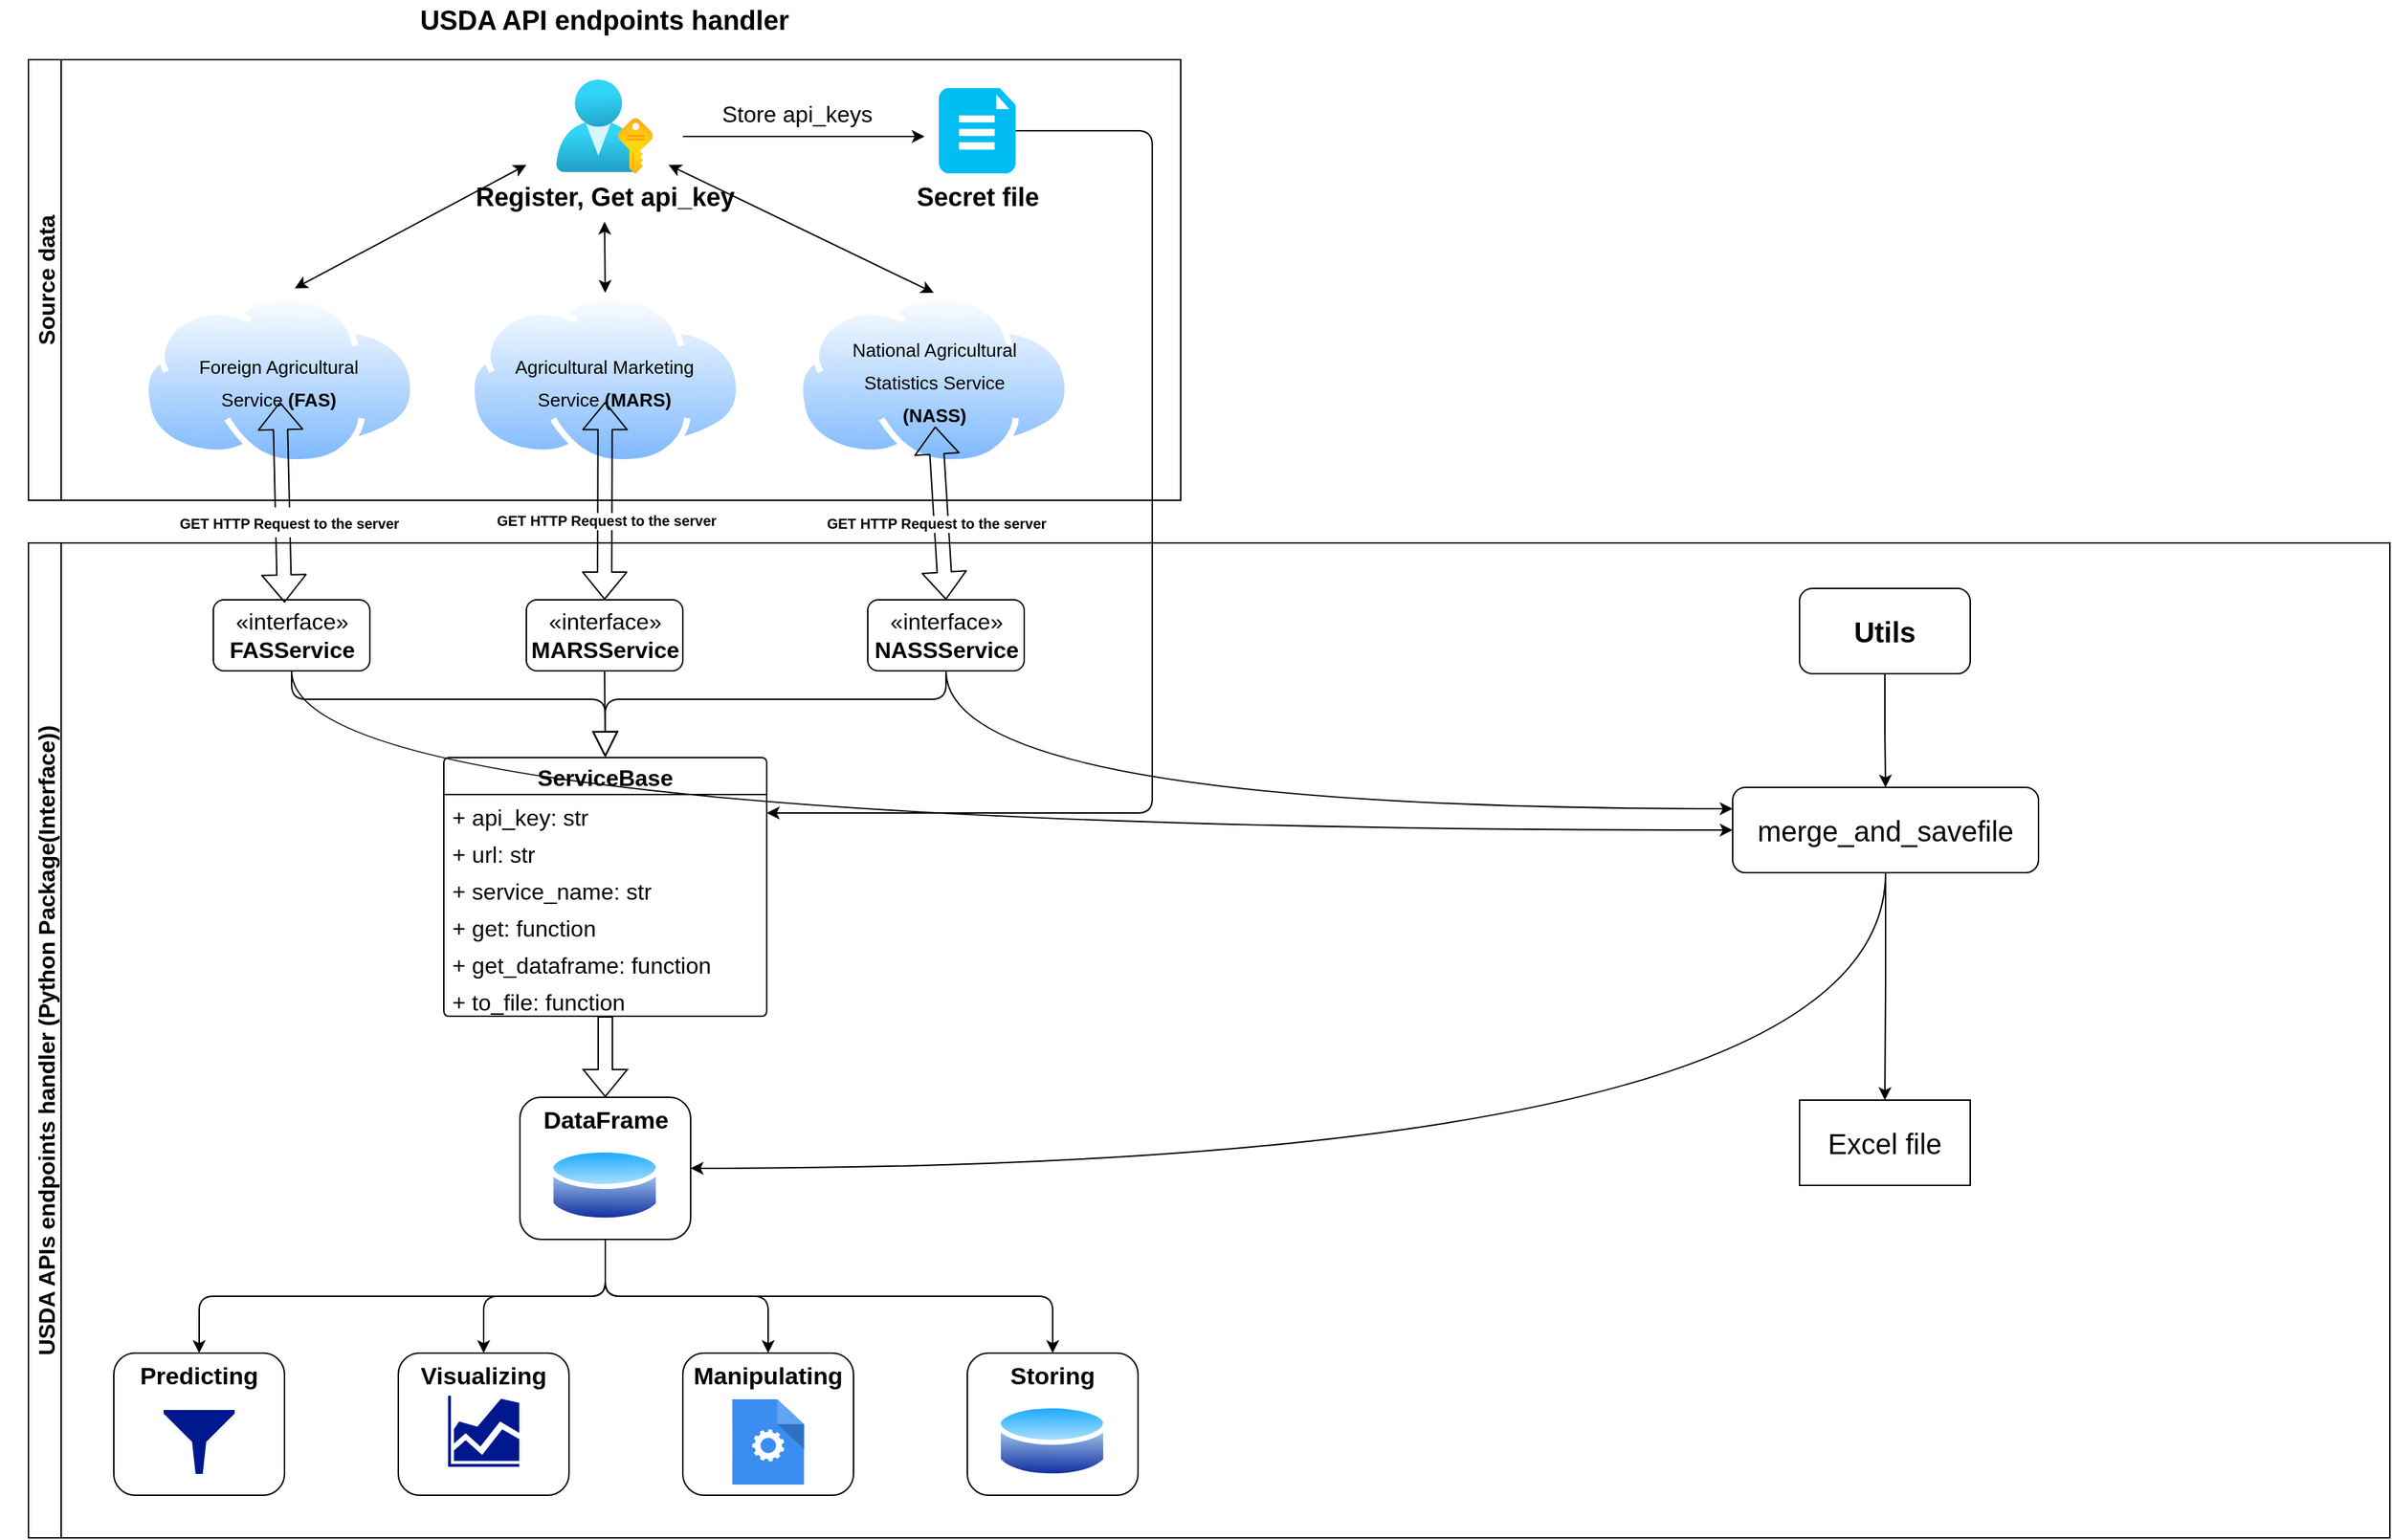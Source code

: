 <mxfile version="19.0.3" type="device"><diagram id="fPo8-snUopoL1ahGiiwA" name="Page-1"><mxGraphModel dx="1422" dy="878" grid="1" gridSize="10" guides="1" tooltips="1" connect="1" arrows="1" fold="1" page="1" pageScale="1" pageWidth="850" pageHeight="1100" math="0" shadow="0"><root><mxCell id="0"/><mxCell id="1" parent="0"/><mxCell id="BtZV9f7CrnQf5TtqseXN-9" value="" style="group;flipH=1;flipV=1;" parent="1" vertex="1" connectable="0"><mxGeometry x="100" y="240" width="730" height="180" as="geometry"/></mxCell><mxCell id="BtZV9f7CrnQf5TtqseXN-4" value="" style="aspect=fixed;perimeter=ellipsePerimeter;html=1;align=center;shadow=0;dashed=0;spacingTop=3;image;image=img/lib/active_directory/internet_cloud.svg;" parent="BtZV9f7CrnQf5TtqseXN-9" vertex="1"><mxGeometry y="-26" width="192.86" height="121.5" as="geometry"/></mxCell><mxCell id="BtZV9f7CrnQf5TtqseXN-8" value="&lt;font style=&quot;font-size: 13px;&quot;&gt;Foreign Agricultural Service &lt;b&gt;(FAS)&lt;/b&gt;&lt;/font&gt;" style="text;html=1;strokeColor=none;fillColor=none;align=center;verticalAlign=middle;whiteSpace=wrap;rounded=0;fontSize=19;fontColor=#000003;" parent="BtZV9f7CrnQf5TtqseXN-9" vertex="1"><mxGeometry x="23.21" y="20.75" width="146.43" height="30" as="geometry"/></mxCell><mxCell id="BtZV9f7CrnQf5TtqseXN-26" value="Source data" style="swimlane;horizontal=0;fontSize=16;fontColor=#000003;" parent="BtZV9f7CrnQf5TtqseXN-9" vertex="1"><mxGeometry x="-80" y="-190" width="810" height="310" as="geometry"/></mxCell><mxCell id="BtZV9f7CrnQf5TtqseXN-10" value="" style="group;flipH=1;flipV=1;" parent="1" vertex="1" connectable="0"><mxGeometry x="329" y="214" width="192.86" height="121.5" as="geometry"/></mxCell><mxCell id="BtZV9f7CrnQf5TtqseXN-11" value="" style="aspect=fixed;perimeter=ellipsePerimeter;html=1;align=center;shadow=0;dashed=0;spacingTop=3;image;image=img/lib/active_directory/internet_cloud.svg;" parent="BtZV9f7CrnQf5TtqseXN-10" vertex="1"><mxGeometry width="192.86" height="121.5" as="geometry"/></mxCell><mxCell id="BtZV9f7CrnQf5TtqseXN-12" value="&lt;span style=&quot;font-size: 13px;&quot;&gt;Agricultural Marketing Service &lt;b&gt;(MARS)&lt;/b&gt;&lt;/span&gt;" style="text;html=1;strokeColor=none;fillColor=none;align=center;verticalAlign=middle;whiteSpace=wrap;rounded=0;fontSize=19;fontColor=#000003;" parent="BtZV9f7CrnQf5TtqseXN-10" vertex="1"><mxGeometry x="23.21" y="46.75" width="146.43" height="30" as="geometry"/></mxCell><mxCell id="BtZV9f7CrnQf5TtqseXN-13" value="" style="group;flipH=1;flipV=1;" parent="1" vertex="1" connectable="0"><mxGeometry x="560" y="214" width="192.86" height="121.5" as="geometry"/></mxCell><mxCell id="BtZV9f7CrnQf5TtqseXN-14" value="" style="aspect=fixed;perimeter=ellipsePerimeter;html=1;align=center;shadow=0;dashed=0;spacingTop=3;image;image=img/lib/active_directory/internet_cloud.svg;" parent="BtZV9f7CrnQf5TtqseXN-13" vertex="1"><mxGeometry x="1.137e-13" width="192.86" height="121.5" as="geometry"/></mxCell><mxCell id="BtZV9f7CrnQf5TtqseXN-15" value="&lt;span style=&quot;font-size: 13px;&quot;&gt;National Agricultural Statistics Service &lt;b&gt;(NASS)&lt;/b&gt;&lt;/span&gt;" style="text;html=1;strokeColor=none;fillColor=none;align=center;verticalAlign=middle;whiteSpace=wrap;rounded=0;fontSize=19;fontColor=#000003;" parent="BtZV9f7CrnQf5TtqseXN-13" vertex="1"><mxGeometry x="24.21" y="30.75" width="146.43" height="63.25" as="geometry"/></mxCell><mxCell id="BtZV9f7CrnQf5TtqseXN-1" value="&lt;font style=&quot;font-size: 18px;&quot;&gt;&lt;b&gt;Register, Get api_key&lt;/b&gt;&lt;/font&gt;" style="aspect=fixed;html=1;points=[];align=center;image;fontSize=12;image=img/lib/azure2/azure_stack/User_Subscriptions.svg;" parent="1" vertex="1"><mxGeometry x="391" y="64" width="68" height="66" as="geometry"/></mxCell><mxCell id="BtZV9f7CrnQf5TtqseXN-6" value="&lt;font style=&quot;font-size: 19px;&quot;&gt;&lt;b&gt;USDA API endpoints handler&lt;/b&gt;&lt;/font&gt;" style="text;html=1;strokeColor=none;fillColor=none;align=center;verticalAlign=middle;whiteSpace=wrap;rounded=0;" parent="1" vertex="1"><mxGeometry y="8" width="850" height="30" as="geometry"/></mxCell><mxCell id="BtZV9f7CrnQf5TtqseXN-17" value="" style="endArrow=classic;startArrow=classic;html=1;rounded=0;fontSize=13;fontColor=#000003;exitX=0.556;exitY=-0.026;exitDx=0;exitDy=0;exitPerimeter=0;" parent="1" source="BtZV9f7CrnQf5TtqseXN-4" edge="1"><mxGeometry width="50" height="50" relative="1" as="geometry"><mxPoint x="400" y="124" as="sourcePoint"/><mxPoint x="370" y="124" as="targetPoint"/></mxGeometry></mxCell><mxCell id="BtZV9f7CrnQf5TtqseXN-18" value="" style="endArrow=classic;startArrow=classic;html=1;rounded=0;fontSize=13;fontColor=#000003;exitX=0.5;exitY=0;exitDx=0;exitDy=0;" parent="1" source="BtZV9f7CrnQf5TtqseXN-11" edge="1"><mxGeometry width="50" height="50" relative="1" as="geometry"><mxPoint x="400" y="124" as="sourcePoint"/><mxPoint x="425" y="164" as="targetPoint"/></mxGeometry></mxCell><mxCell id="BtZV9f7CrnQf5TtqseXN-19" value="" style="endArrow=classic;startArrow=classic;html=1;rounded=0;fontSize=13;fontColor=#000003;entryX=0.5;entryY=0;entryDx=0;entryDy=0;" parent="1" target="BtZV9f7CrnQf5TtqseXN-14" edge="1"><mxGeometry width="50" height="50" relative="1" as="geometry"><mxPoint x="470" y="124" as="sourcePoint"/><mxPoint x="450" y="74" as="targetPoint"/></mxGeometry></mxCell><mxCell id="BtZV9f7CrnQf5TtqseXN-32" style="edgeStyle=orthogonalEdgeStyle;rounded=1;orthogonalLoop=1;jettySize=auto;html=1;exitX=1;exitY=0.5;exitDx=0;exitDy=0;exitPerimeter=0;entryX=1;entryY=0.5;entryDx=0;entryDy=0;fontSize=16;fontColor=#000003;jumpStyle=none;sketch=0;" parent="1" source="BtZV9f7CrnQf5TtqseXN-22" target="BtZV9f7CrnQf5TtqseXN-29" edge="1"><mxGeometry relative="1" as="geometry"><Array as="points"><mxPoint x="810" y="100"/><mxPoint x="810" y="580"/></Array></mxGeometry></mxCell><mxCell id="BtZV9f7CrnQf5TtqseXN-22" value="&lt;b&gt;Secret file&lt;/b&gt;" style="verticalLabelPosition=bottom;html=1;verticalAlign=top;align=center;strokeColor=none;fillColor=#00BEF2;shape=mxgraph.azure.file_2;pointerEvents=1;fontSize=18;fontColor=#000003;" parent="1" vertex="1"><mxGeometry x="660" y="70" width="54" height="60" as="geometry"/></mxCell><mxCell id="BtZV9f7CrnQf5TtqseXN-24" value="" style="endArrow=classic;html=1;rounded=0;fontSize=18;fontColor=#000003;" parent="1" edge="1"><mxGeometry width="50" height="50" relative="1" as="geometry"><mxPoint x="480" y="104" as="sourcePoint"/><mxPoint x="650" y="104" as="targetPoint"/></mxGeometry></mxCell><mxCell id="BtZV9f7CrnQf5TtqseXN-25" value="&lt;font style=&quot;font-size: 16px;&quot;&gt;Store api_keys&lt;/font&gt;" style="edgeLabel;html=1;align=center;verticalAlign=middle;resizable=0;points=[];fontSize=18;fontColor=#000003;" parent="BtZV9f7CrnQf5TtqseXN-24" vertex="1" connectable="0"><mxGeometry x="0.445" relative="1" as="geometry"><mxPoint x="-43" y="-16" as="offset"/></mxGeometry></mxCell><mxCell id="BtZV9f7CrnQf5TtqseXN-27" value="USDA APIs endpoints handler (Python Package(Interface))" style="swimlane;horizontal=0;fontSize=16;fontColor=#000003;" parent="1" vertex="1"><mxGeometry x="20" y="390" width="1660" height="700" as="geometry"/></mxCell><mxCell id="qKd0LqpuP5ScUktj6dFb-1" style="edgeStyle=orthogonalEdgeStyle;rounded=0;orthogonalLoop=1;jettySize=auto;html=1;exitX=0.5;exitY=1;exitDx=0;exitDy=0;entryX=0;entryY=0.5;entryDx=0;entryDy=0;curved=1;" edge="1" parent="BtZV9f7CrnQf5TtqseXN-27" source="BtZV9f7CrnQf5TtqseXN-33" target="ecGJRO2icdQGMMswWmgl-3"><mxGeometry relative="1" as="geometry"/></mxCell><mxCell id="BtZV9f7CrnQf5TtqseXN-33" value="«interface»&lt;br&gt;&lt;b&gt;FASService&lt;/b&gt;" style="html=1;fontSize=16;fontColor=#000003;rounded=1;" parent="BtZV9f7CrnQf5TtqseXN-27" vertex="1"><mxGeometry x="130" y="40" width="110" height="50" as="geometry"/></mxCell><mxCell id="BtZV9f7CrnQf5TtqseXN-41" value="" style="endArrow=block;endSize=16;endFill=0;html=1;rounded=1;sketch=0;fontSize=12;fontColor=#000003;jumpStyle=none;exitX=0.5;exitY=1;exitDx=0;exitDy=0;entryX=0.5;entryY=0;entryDx=0;entryDy=0;edgeStyle=orthogonalEdgeStyle;" parent="BtZV9f7CrnQf5TtqseXN-27" source="BtZV9f7CrnQf5TtqseXN-33" target="BtZV9f7CrnQf5TtqseXN-28" edge="1"><mxGeometry width="160" relative="1" as="geometry"><mxPoint x="310" y="88" as="sourcePoint"/><mxPoint x="470" y="88" as="targetPoint"/><Array as="points"><mxPoint x="185" y="110"/><mxPoint x="406" y="110"/></Array></mxGeometry></mxCell><mxCell id="BtZV9f7CrnQf5TtqseXN-34" value="«interface»&lt;br&gt;&lt;b&gt;MARSService&lt;/b&gt;" style="html=1;fontSize=16;fontColor=#000003;rounded=1;" parent="BtZV9f7CrnQf5TtqseXN-27" vertex="1"><mxGeometry x="350" y="40" width="110" height="50" as="geometry"/></mxCell><mxCell id="BtZV9f7CrnQf5TtqseXN-42" value="" style="endArrow=block;endSize=16;endFill=0;html=1;rounded=1;sketch=0;fontSize=12;fontColor=#000003;jumpStyle=none;exitX=0.5;exitY=1;exitDx=0;exitDy=0;entryX=0.5;entryY=0;entryDx=0;entryDy=0;" parent="BtZV9f7CrnQf5TtqseXN-27" source="BtZV9f7CrnQf5TtqseXN-34" target="BtZV9f7CrnQf5TtqseXN-28" edge="1"><mxGeometry width="160" relative="1" as="geometry"><mxPoint x="178.21" y="172" as="sourcePoint"/><mxPoint x="322.93" y="99" as="targetPoint"/></mxGeometry></mxCell><mxCell id="ecGJRO2icdQGMMswWmgl-25" style="edgeStyle=orthogonalEdgeStyle;curved=1;rounded=0;orthogonalLoop=1;jettySize=auto;html=1;exitX=0.5;exitY=1;exitDx=0;exitDy=0;entryX=0;entryY=0.25;entryDx=0;entryDy=0;fontSize=20;" parent="BtZV9f7CrnQf5TtqseXN-27" source="BtZV9f7CrnQf5TtqseXN-35" target="ecGJRO2icdQGMMswWmgl-3" edge="1"><mxGeometry relative="1" as="geometry"><Array as="points"><mxPoint x="645" y="187"/></Array><mxPoint x="984.25" y="189.25" as="targetPoint"/></mxGeometry></mxCell><mxCell id="BtZV9f7CrnQf5TtqseXN-35" value="«interface»&lt;br&gt;&lt;b&gt;NASSService&lt;/b&gt;" style="html=1;fontSize=16;fontColor=#000003;rounded=1;" parent="BtZV9f7CrnQf5TtqseXN-27" vertex="1"><mxGeometry x="590" y="40" width="110" height="50" as="geometry"/></mxCell><mxCell id="BtZV9f7CrnQf5TtqseXN-43" value="" style="endArrow=block;endSize=16;endFill=0;html=1;rounded=1;sketch=0;fontSize=12;fontColor=#000003;jumpStyle=none;exitX=0.5;exitY=1;exitDx=0;exitDy=0;entryX=0.5;entryY=0;entryDx=0;entryDy=0;edgeStyle=orthogonalEdgeStyle;" parent="BtZV9f7CrnQf5TtqseXN-27" source="BtZV9f7CrnQf5TtqseXN-35" target="BtZV9f7CrnQf5TtqseXN-28" edge="1"><mxGeometry width="160" relative="1" as="geometry"><mxPoint x="178.21" y="172" as="sourcePoint"/><mxPoint x="322.93" y="99" as="targetPoint"/><Array as="points"><mxPoint x="645" y="110"/><mxPoint x="406" y="110"/></Array></mxGeometry></mxCell><mxCell id="NgCx20VgF4_5gJfgMR_b-1" value="" style="group" parent="BtZV9f7CrnQf5TtqseXN-27" vertex="1" connectable="0"><mxGeometry x="345.5" y="390" width="120" height="100" as="geometry"/></mxCell><mxCell id="BtZV9f7CrnQf5TtqseXN-52" value="&lt;span style=&quot;font-size: 17px;&quot;&gt;&lt;b&gt;DataFrame&lt;/b&gt;&lt;/span&gt;" style="rounded=1;whiteSpace=wrap;html=1;fontSize=12;fontColor=#000003;verticalAlign=top;" parent="NgCx20VgF4_5gJfgMR_b-1" vertex="1"><mxGeometry width="120" height="100" as="geometry"/></mxCell><mxCell id="BtZV9f7CrnQf5TtqseXN-53" value="" style="aspect=fixed;perimeter=ellipsePerimeter;html=1;align=center;shadow=0;dashed=0;spacingTop=3;image;image=img/lib/active_directory/database.svg;rounded=1;fontSize=17;fontColor=#000003;" parent="NgCx20VgF4_5gJfgMR_b-1" vertex="1"><mxGeometry x="20" y="32.5" width="79.12" height="58.55" as="geometry"/></mxCell><mxCell id="NgCx20VgF4_5gJfgMR_b-2" value="" style="shape=flexArrow;endArrow=classic;html=1;rounded=0;entryX=0.5;entryY=0;entryDx=0;entryDy=0;" parent="BtZV9f7CrnQf5TtqseXN-27" source="BtZV9f7CrnQf5TtqseXN-46" target="BtZV9f7CrnQf5TtqseXN-52" edge="1"><mxGeometry width="50" height="50" relative="1" as="geometry"><mxPoint x="185" y="340" as="sourcePoint"/><mxPoint x="225" y="360" as="targetPoint"/></mxGeometry></mxCell><mxCell id="NgCx20VgF4_5gJfgMR_b-4" value="" style="group" parent="BtZV9f7CrnQf5TtqseXN-27" vertex="1" connectable="0"><mxGeometry x="260" y="570" width="120" height="100" as="geometry"/></mxCell><mxCell id="BtZV9f7CrnQf5TtqseXN-59" value="&lt;span style=&quot;font-size: 17px;&quot;&gt;&lt;b&gt;Visualizing&lt;/b&gt;&lt;/span&gt;" style="rounded=1;whiteSpace=wrap;html=1;fontSize=12;fontColor=#000003;verticalAlign=top;" parent="NgCx20VgF4_5gJfgMR_b-4" vertex="1"><mxGeometry width="120" height="100" as="geometry"/></mxCell><mxCell id="BtZV9f7CrnQf5TtqseXN-60" value="" style="sketch=0;aspect=fixed;pointerEvents=1;shadow=0;dashed=0;html=1;strokeColor=none;labelPosition=center;verticalLabelPosition=bottom;verticalAlign=top;align=center;fillColor=#00188D;shape=mxgraph.mscae.general.graph;rounded=1;fontSize=17;fontColor=#000003;" parent="NgCx20VgF4_5gJfgMR_b-4" vertex="1"><mxGeometry x="35" y="30" width="50" height="50" as="geometry"/></mxCell><mxCell id="NgCx20VgF4_5gJfgMR_b-3" value="" style="group" parent="BtZV9f7CrnQf5TtqseXN-27" vertex="1" connectable="0"><mxGeometry x="60" y="570" width="120" height="100" as="geometry"/></mxCell><mxCell id="BtZV9f7CrnQf5TtqseXN-50" value="&lt;font style=&quot;font-size: 17px;&quot;&gt;&lt;b&gt;Predicting&lt;/b&gt;&lt;/font&gt;" style="rounded=1;whiteSpace=wrap;html=1;fontSize=12;fontColor=#000003;verticalAlign=top;" parent="NgCx20VgF4_5gJfgMR_b-3" vertex="1"><mxGeometry width="120" height="100" as="geometry"/></mxCell><mxCell id="BtZV9f7CrnQf5TtqseXN-51" value="" style="sketch=0;aspect=fixed;pointerEvents=1;shadow=0;dashed=0;html=1;strokeColor=none;labelPosition=center;verticalLabelPosition=bottom;verticalAlign=top;align=center;fillColor=#00188D;shape=mxgraph.mscae.enterprise.filter;rounded=1;fontSize=12;fontColor=#000003;" parent="NgCx20VgF4_5gJfgMR_b-3" vertex="1"><mxGeometry x="35" y="40" width="50" height="45" as="geometry"/></mxCell><mxCell id="NgCx20VgF4_5gJfgMR_b-5" value="" style="group" parent="BtZV9f7CrnQf5TtqseXN-27" vertex="1" connectable="0"><mxGeometry x="460" y="570" width="120" height="100" as="geometry"/></mxCell><mxCell id="BtZV9f7CrnQf5TtqseXN-54" value="&lt;span style=&quot;font-size: 17px;&quot;&gt;&lt;b&gt;Manipulating&lt;/b&gt;&lt;/span&gt;" style="rounded=1;whiteSpace=wrap;html=1;fontSize=12;fontColor=#000003;verticalAlign=top;" parent="NgCx20VgF4_5gJfgMR_b-5" vertex="1"><mxGeometry width="120" height="100" as="geometry"/></mxCell><mxCell id="BtZV9f7CrnQf5TtqseXN-55" value="" style="sketch=0;html=1;aspect=fixed;strokeColor=none;shadow=0;align=center;verticalAlign=top;fillColor=#3B8DF1;shape=mxgraph.gcp2.process;rounded=1;fontSize=17;fontColor=#000003;" parent="NgCx20VgF4_5gJfgMR_b-5" vertex="1"><mxGeometry x="34.8" y="32.5" width="50.4" height="60" as="geometry"/></mxCell><mxCell id="NgCx20VgF4_5gJfgMR_b-6" value="" style="group" parent="BtZV9f7CrnQf5TtqseXN-27" vertex="1" connectable="0"><mxGeometry x="660" y="570" width="120" height="100" as="geometry"/></mxCell><mxCell id="NgCx20VgF4_5gJfgMR_b-7" value="&lt;span style=&quot;font-size: 17px;&quot;&gt;&lt;b&gt;Storing&lt;/b&gt;&lt;/span&gt;" style="rounded=1;whiteSpace=wrap;html=1;fontSize=12;fontColor=#000003;verticalAlign=top;" parent="NgCx20VgF4_5gJfgMR_b-6" vertex="1"><mxGeometry width="120" height="100" as="geometry"/></mxCell><mxCell id="NgCx20VgF4_5gJfgMR_b-8" value="" style="aspect=fixed;perimeter=ellipsePerimeter;html=1;align=center;shadow=0;dashed=0;spacingTop=3;image;image=img/lib/active_directory/database.svg;rounded=1;fontSize=17;fontColor=#000003;" parent="NgCx20VgF4_5gJfgMR_b-6" vertex="1"><mxGeometry x="20" y="32.5" width="79.12" height="58.55" as="geometry"/></mxCell><mxCell id="NgCx20VgF4_5gJfgMR_b-9" style="edgeStyle=orthogonalEdgeStyle;rounded=1;orthogonalLoop=1;jettySize=auto;html=1;exitX=0.5;exitY=1;exitDx=0;exitDy=0;" parent="BtZV9f7CrnQf5TtqseXN-27" source="BtZV9f7CrnQf5TtqseXN-52" target="BtZV9f7CrnQf5TtqseXN-50" edge="1"><mxGeometry relative="1" as="geometry"/></mxCell><mxCell id="NgCx20VgF4_5gJfgMR_b-10" style="edgeStyle=orthogonalEdgeStyle;rounded=1;orthogonalLoop=1;jettySize=auto;html=1;exitX=0.5;exitY=1;exitDx=0;exitDy=0;" parent="BtZV9f7CrnQf5TtqseXN-27" source="BtZV9f7CrnQf5TtqseXN-52" target="BtZV9f7CrnQf5TtqseXN-59" edge="1"><mxGeometry relative="1" as="geometry"/></mxCell><mxCell id="NgCx20VgF4_5gJfgMR_b-11" style="edgeStyle=orthogonalEdgeStyle;rounded=1;orthogonalLoop=1;jettySize=auto;html=1;exitX=0.5;exitY=1;exitDx=0;exitDy=0;entryX=0.5;entryY=0;entryDx=0;entryDy=0;" parent="BtZV9f7CrnQf5TtqseXN-27" source="BtZV9f7CrnQf5TtqseXN-52" target="BtZV9f7CrnQf5TtqseXN-54" edge="1"><mxGeometry relative="1" as="geometry"/></mxCell><mxCell id="NgCx20VgF4_5gJfgMR_b-12" style="edgeStyle=orthogonalEdgeStyle;rounded=1;orthogonalLoop=1;jettySize=auto;html=1;exitX=0.5;exitY=1;exitDx=0;exitDy=0;entryX=0.5;entryY=0;entryDx=0;entryDy=0;" parent="BtZV9f7CrnQf5TtqseXN-27" source="BtZV9f7CrnQf5TtqseXN-52" target="NgCx20VgF4_5gJfgMR_b-7" edge="1"><mxGeometry relative="1" as="geometry"/></mxCell><mxCell id="ecGJRO2icdQGMMswWmgl-4" style="edgeStyle=orthogonalEdgeStyle;rounded=0;orthogonalLoop=1;jettySize=auto;html=1;exitX=0.5;exitY=1;exitDx=0;exitDy=0;entryX=0.5;entryY=0;entryDx=0;entryDy=0;fontSize=20;" parent="BtZV9f7CrnQf5TtqseXN-27" source="ecGJRO2icdQGMMswWmgl-2" target="ecGJRO2icdQGMMswWmgl-3" edge="1"><mxGeometry relative="1" as="geometry"/></mxCell><mxCell id="ecGJRO2icdQGMMswWmgl-2" value="&lt;font style=&quot;font-size: 20px;&quot;&gt;&lt;b&gt;Utils&lt;/b&gt;&lt;/font&gt;" style="rounded=1;whiteSpace=wrap;html=1;" parent="BtZV9f7CrnQf5TtqseXN-27" vertex="1"><mxGeometry x="1245" y="32" width="120" height="60" as="geometry"/></mxCell><mxCell id="ecGJRO2icdQGMMswWmgl-6" style="edgeStyle=orthogonalEdgeStyle;rounded=0;orthogonalLoop=1;jettySize=auto;html=1;exitX=0.5;exitY=1;exitDx=0;exitDy=0;entryX=0.5;entryY=0;entryDx=0;entryDy=0;fontSize=20;" parent="BtZV9f7CrnQf5TtqseXN-27" source="ecGJRO2icdQGMMswWmgl-3" target="ecGJRO2icdQGMMswWmgl-5" edge="1"><mxGeometry relative="1" as="geometry"/></mxCell><mxCell id="ecGJRO2icdQGMMswWmgl-21" style="edgeStyle=orthogonalEdgeStyle;curved=1;rounded=0;orthogonalLoop=1;jettySize=auto;html=1;exitX=0.5;exitY=1;exitDx=0;exitDy=0;entryX=1;entryY=0.5;entryDx=0;entryDy=0;fontSize=20;" parent="BtZV9f7CrnQf5TtqseXN-27" source="ecGJRO2icdQGMMswWmgl-3" target="BtZV9f7CrnQf5TtqseXN-52" edge="1"><mxGeometry relative="1" as="geometry"/></mxCell><mxCell id="ecGJRO2icdQGMMswWmgl-3" value="merge_and_savefile" style="rounded=1;whiteSpace=wrap;html=1;fontSize=20;" parent="BtZV9f7CrnQf5TtqseXN-27" vertex="1"><mxGeometry x="1198" y="172" width="215" height="60" as="geometry"/></mxCell><mxCell id="ecGJRO2icdQGMMswWmgl-5" value="Excel file" style="rounded=0;whiteSpace=wrap;html=1;fontSize=20;" parent="BtZV9f7CrnQf5TtqseXN-27" vertex="1"><mxGeometry x="1245" y="392" width="120" height="60" as="geometry"/></mxCell><mxCell id="BtZV9f7CrnQf5TtqseXN-28" value="ServiceBase" style="swimlane;fontStyle=1;childLayout=stackLayout;horizontal=1;startSize=26;fillColor=none;horizontalStack=0;resizeParent=1;resizeParentMax=0;resizeLast=0;collapsible=1;marginBottom=0;fontSize=16;fontColor=#000003;rounded=1;arcSize=5;" parent="BtZV9f7CrnQf5TtqseXN-27" vertex="1"><mxGeometry x="292" y="151" width="227" height="182" as="geometry"/></mxCell><mxCell id="BtZV9f7CrnQf5TtqseXN-29" value="+ api_key: str" style="text;strokeColor=none;fillColor=none;align=left;verticalAlign=top;spacingLeft=4;spacingRight=4;overflow=hidden;rotatable=0;points=[[0,0.5],[1,0.5]];portConstraint=eastwest;fontSize=16;fontColor=#000003;" parent="BtZV9f7CrnQf5TtqseXN-28" vertex="1"><mxGeometry y="26" width="227" height="26" as="geometry"/></mxCell><mxCell id="BtZV9f7CrnQf5TtqseXN-30" value="+ url: str" style="text;strokeColor=none;fillColor=none;align=left;verticalAlign=top;spacingLeft=4;spacingRight=4;overflow=hidden;rotatable=0;points=[[0,0.5],[1,0.5]];portConstraint=eastwest;fontSize=16;fontColor=#000003;" parent="BtZV9f7CrnQf5TtqseXN-28" vertex="1"><mxGeometry y="52" width="227" height="26" as="geometry"/></mxCell><mxCell id="BtZV9f7CrnQf5TtqseXN-31" value="+ service_name: str" style="text;strokeColor=none;fillColor=none;align=left;verticalAlign=top;spacingLeft=4;spacingRight=4;overflow=hidden;rotatable=0;points=[[0,0.5],[1,0.5]];portConstraint=eastwest;fontSize=16;fontColor=#000003;" parent="BtZV9f7CrnQf5TtqseXN-28" vertex="1"><mxGeometry y="78" width="227" height="26" as="geometry"/></mxCell><mxCell id="BtZV9f7CrnQf5TtqseXN-44" value="+ get: function" style="text;strokeColor=none;fillColor=none;align=left;verticalAlign=top;spacingLeft=4;spacingRight=4;overflow=hidden;rotatable=0;points=[[0,0.5],[1,0.5]];portConstraint=eastwest;fontSize=16;fontColor=#000003;" parent="BtZV9f7CrnQf5TtqseXN-28" vertex="1"><mxGeometry y="104" width="227" height="26" as="geometry"/></mxCell><mxCell id="BtZV9f7CrnQf5TtqseXN-45" value="+ get_dataframe: function" style="text;strokeColor=none;fillColor=none;align=left;verticalAlign=top;spacingLeft=4;spacingRight=4;overflow=hidden;rotatable=0;points=[[0,0.5],[1,0.5]];portConstraint=eastwest;fontSize=16;fontColor=#000003;" parent="BtZV9f7CrnQf5TtqseXN-28" vertex="1"><mxGeometry y="130" width="227" height="26" as="geometry"/></mxCell><mxCell id="BtZV9f7CrnQf5TtqseXN-46" value="+ to_file: function" style="text;strokeColor=none;fillColor=none;align=left;verticalAlign=top;spacingLeft=4;spacingRight=4;overflow=hidden;rotatable=0;points=[[0,0.5],[1,0.5]];portConstraint=eastwest;fontSize=16;fontColor=#000003;" parent="BtZV9f7CrnQf5TtqseXN-28" vertex="1"><mxGeometry y="156" width="227" height="26" as="geometry"/></mxCell><mxCell id="BtZV9f7CrnQf5TtqseXN-65" value="" style="shape=flexArrow;endArrow=classic;startArrow=classic;html=1;rounded=1;sketch=0;fontSize=17;fontColor=#000003;jumpStyle=none;exitX=0.455;exitY=0.04;exitDx=0;exitDy=0;exitPerimeter=0;" parent="1" source="BtZV9f7CrnQf5TtqseXN-33" target="BtZV9f7CrnQf5TtqseXN-8" edge="1"><mxGeometry width="100" height="100" relative="1" as="geometry"><mxPoint x="200" y="400" as="sourcePoint"/><mxPoint x="200" y="340" as="targetPoint"/></mxGeometry></mxCell><mxCell id="BtZV9f7CrnQf5TtqseXN-68" value="&lt;font size=&quot;1&quot; style=&quot;&quot;&gt;&lt;b style=&quot;&quot;&gt;GET HTTP Request to the server&lt;/b&gt;&lt;/font&gt;" style="edgeLabel;html=1;align=center;verticalAlign=middle;resizable=0;points=[];fontSize=17;fontColor=#000003;labelBorderColor=none;" parent="BtZV9f7CrnQf5TtqseXN-65" vertex="1" connectable="0"><mxGeometry x="-0.27" y="-5" relative="1" as="geometry"><mxPoint x="-1" y="-6" as="offset"/></mxGeometry></mxCell><mxCell id="BtZV9f7CrnQf5TtqseXN-66" value="" style="shape=flexArrow;endArrow=classic;startArrow=classic;html=1;rounded=1;sketch=0;fontSize=17;fontColor=#000003;jumpStyle=none;exitX=0.5;exitY=0;exitDx=0;exitDy=0;entryX=0.5;entryY=1;entryDx=0;entryDy=0;" parent="1" source="BtZV9f7CrnQf5TtqseXN-34" target="BtZV9f7CrnQf5TtqseXN-12" edge="1"><mxGeometry width="100" height="100" relative="1" as="geometry"><mxPoint x="210.05" y="442" as="sourcePoint"/><mxPoint x="206.773" y="300.75" as="targetPoint"/></mxGeometry></mxCell><mxCell id="BtZV9f7CrnQf5TtqseXN-69" value="&lt;b style=&quot;font-size: x-small;&quot;&gt;GET HTTP Request to the server&lt;/b&gt;" style="edgeLabel;html=1;align=center;verticalAlign=middle;resizable=0;points=[];fontSize=10;fontColor=#000003;" parent="BtZV9f7CrnQf5TtqseXN-66" vertex="1" connectable="0"><mxGeometry x="-0.251" y="6" relative="1" as="geometry"><mxPoint x="7" y="-4" as="offset"/></mxGeometry></mxCell><mxCell id="BtZV9f7CrnQf5TtqseXN-67" value="" style="shape=flexArrow;endArrow=classic;startArrow=classic;html=1;rounded=1;sketch=0;fontSize=17;fontColor=#000003;jumpStyle=none;exitX=0.5;exitY=0;exitDx=0;exitDy=0;entryX=0.5;entryY=1;entryDx=0;entryDy=0;" parent="1" source="BtZV9f7CrnQf5TtqseXN-35" target="BtZV9f7CrnQf5TtqseXN-15" edge="1"><mxGeometry width="100" height="100" relative="1" as="geometry"><mxPoint x="220.05" y="452" as="sourcePoint"/><mxPoint x="216.773" y="310.75" as="targetPoint"/></mxGeometry></mxCell><mxCell id="BtZV9f7CrnQf5TtqseXN-70" value="&lt;b style=&quot;font-size: x-small;&quot;&gt;GET HTTP Request to the server&lt;/b&gt;" style="edgeLabel;html=1;align=center;verticalAlign=middle;resizable=0;points=[];fontSize=10;fontColor=#000003;" parent="BtZV9f7CrnQf5TtqseXN-67" vertex="1" connectable="0"><mxGeometry x="-0.138" y="7" relative="1" as="geometry"><mxPoint x="3" y="-2" as="offset"/></mxGeometry></mxCell></root></mxGraphModel></diagram></mxfile>